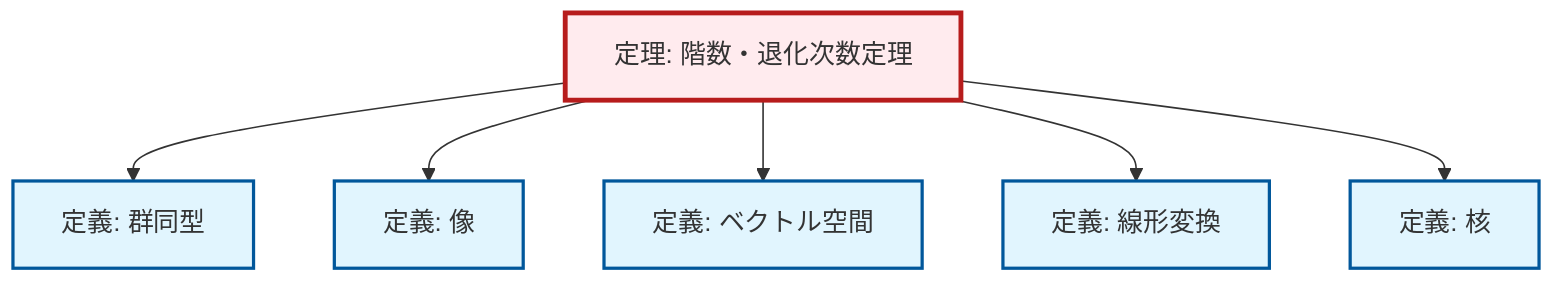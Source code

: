 graph TD
    classDef definition fill:#e1f5fe,stroke:#01579b,stroke-width:2px
    classDef theorem fill:#f3e5f5,stroke:#4a148c,stroke-width:2px
    classDef axiom fill:#fff3e0,stroke:#e65100,stroke-width:2px
    classDef example fill:#e8f5e9,stroke:#1b5e20,stroke-width:2px
    classDef current fill:#ffebee,stroke:#b71c1c,stroke-width:3px
    def-kernel["定義: 核"]:::definition
    def-image["定義: 像"]:::definition
    def-linear-transformation["定義: 線形変換"]:::definition
    def-vector-space["定義: ベクトル空間"]:::definition
    def-isomorphism["定義: 群同型"]:::definition
    thm-rank-nullity["定理: 階数・退化次数定理"]:::theorem
    thm-rank-nullity --> def-isomorphism
    thm-rank-nullity --> def-image
    thm-rank-nullity --> def-vector-space
    thm-rank-nullity --> def-linear-transformation
    thm-rank-nullity --> def-kernel
    class thm-rank-nullity current